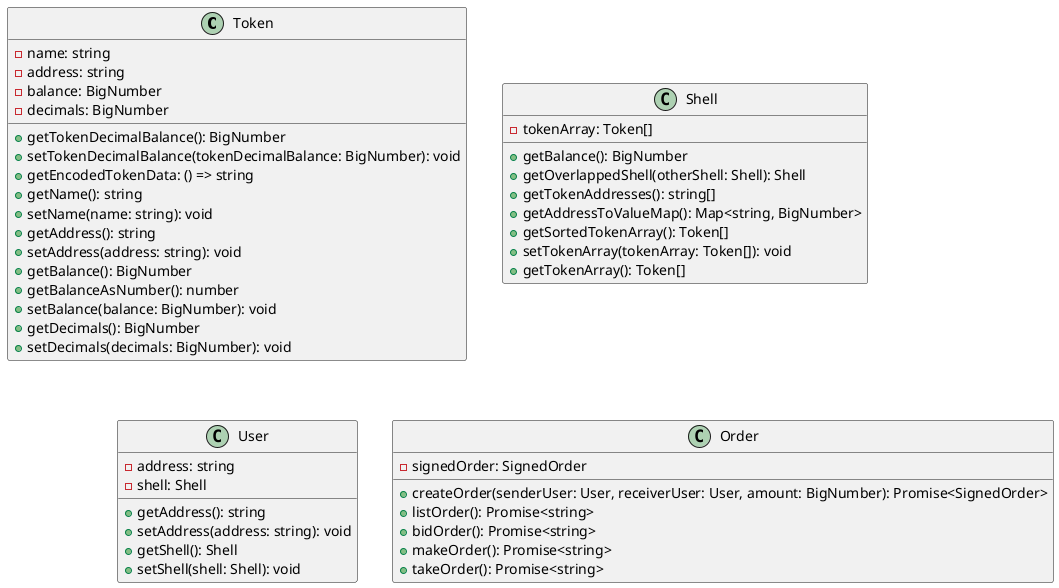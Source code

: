 @startuml
class Token {
    -name: string
    -address: string
    -balance: BigNumber
    -decimals: BigNumber
    +getTokenDecimalBalance(): BigNumber
    +setTokenDecimalBalance(tokenDecimalBalance: BigNumber): void
    +getEncodedTokenData: () => string
    +getName(): string
    +setName(name: string): void
    +getAddress(): string
    +setAddress(address: string): void
    +getBalance(): BigNumber
    +getBalanceAsNumber(): number
    +setBalance(balance: BigNumber): void
    +getDecimals(): BigNumber
    +setDecimals(decimals: BigNumber): void
}
class Shell {
    -tokenArray: Token[]
    +getBalance(): BigNumber
    +getOverlappedShell(otherShell: Shell): Shell
    +getTokenAddresses(): string[]
    +getAddressToValueMap(): Map<string, BigNumber>
    +getSortedTokenArray(): Token[]
    +setTokenArray(tokenArray: Token[]): void
    +getTokenArray(): Token[]
}
class User {
    -address: string
    -shell: Shell
    +getAddress(): string
    +setAddress(address: string): void
    +getShell(): Shell
    +setShell(shell: Shell): void
}
class Order {
    -signedOrder: SignedOrder
    +createOrder(senderUser: User, receiverUser: User, amount: BigNumber): Promise<SignedOrder>
    +listOrder(): Promise<string>
    +bidOrder(): Promise<string>
    +makeOrder(): Promise<string>
    +takeOrder(): Promise<string>
}
@enduml